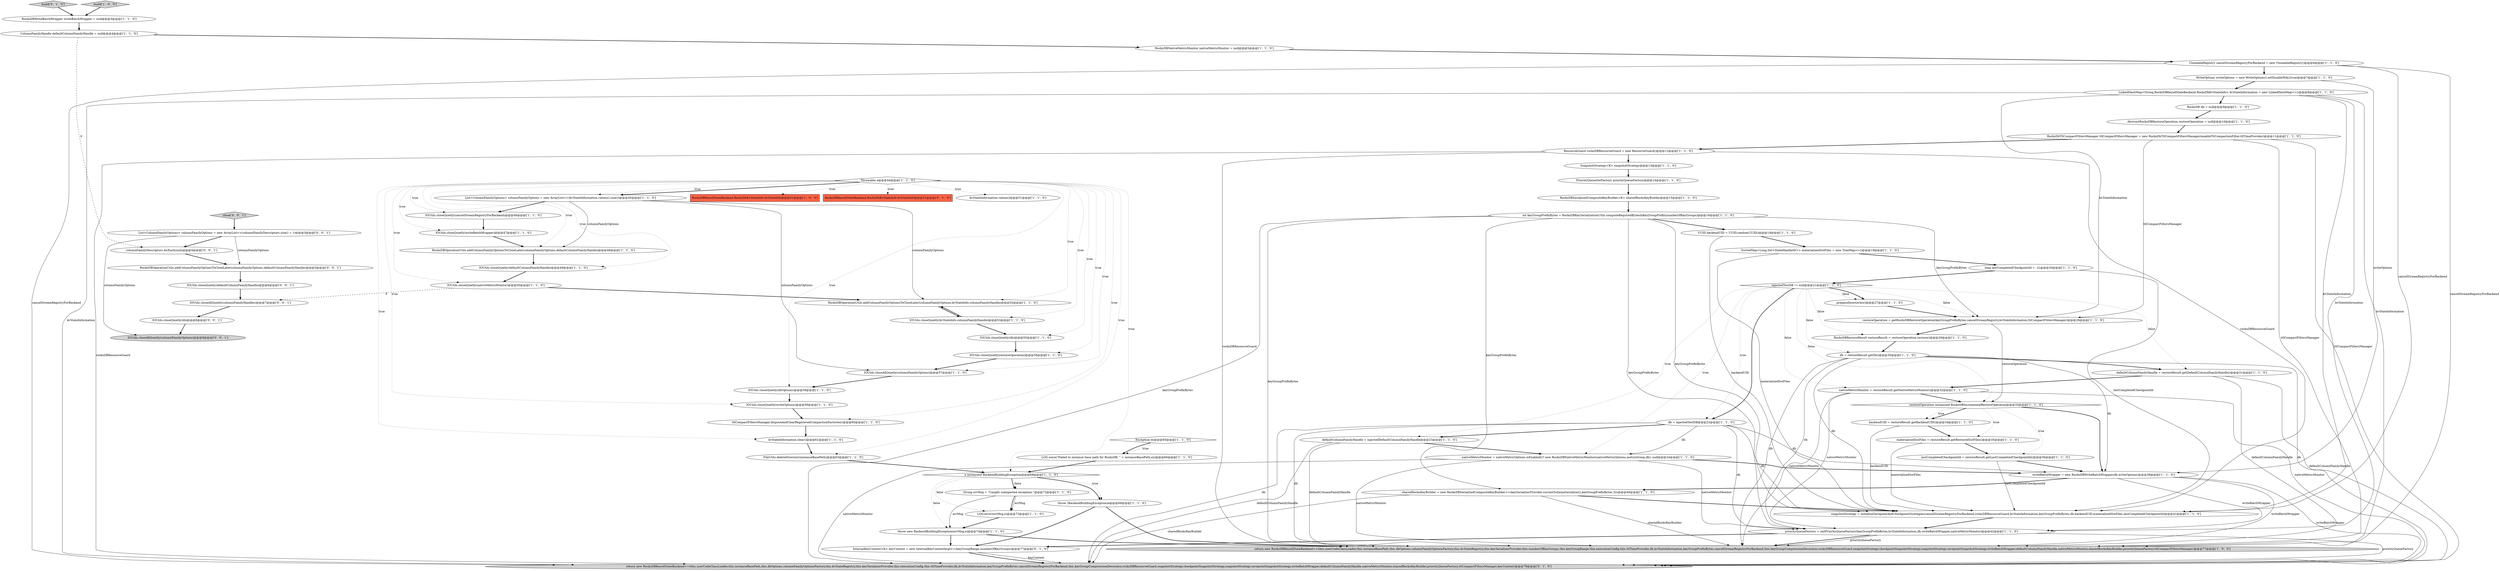 digraph {
73 [style = filled, label = "List<ColumnFamilyOptions> columnFamilyOptions = new ArrayList<>(columnFamilyDescriptors.size() + 1)@@@3@@@['0', '0', '1']", fillcolor = white, shape = ellipse image = "AAA0AAABBB3BBB"];
28 [style = filled, label = "restoreOperation = getRocksDBRestoreOperation(keyGroupPrefixBytes,cancelStreamRegistry,kvStateInformation,ttlCompactFiltersManager)@@@28@@@['1', '1', '0']", fillcolor = white, shape = ellipse image = "AAA0AAABBB1BBB"];
24 [style = filled, label = "ColumnFamilyHandle defaultColumnFamilyHandle = null@@@4@@@['1', '1', '0']", fillcolor = white, shape = ellipse image = "AAA0AAABBB1BBB"];
47 [style = filled, label = "IOUtils.closeQuietly(nativeMetricMonitor)@@@50@@@['1', '1', '0']", fillcolor = white, shape = ellipse image = "AAA0AAABBB1BBB"];
66 [style = filled, label = "build['0', '1', '0']", fillcolor = lightgray, shape = diamond image = "AAA0AAABBB2BBB"];
57 [style = filled, label = "UUID backendUID = UUID.randomUUID()@@@18@@@['1', '1', '0']", fillcolor = white, shape = ellipse image = "AAA0AAABBB1BBB"];
21 [style = filled, label = "int keyGroupPrefixBytes = RocksDBKeySerializationUtils.computeRequiredBytesInKeyGroupPrefix(numberOfKeyGroups)@@@16@@@['1', '1', '0']", fillcolor = white, shape = ellipse image = "AAA0AAABBB1BBB"];
53 [style = filled, label = "long lastCompletedCheckpointId = -1L@@@20@@@['1', '1', '0']", fillcolor = white, shape = ellipse image = "AAA0AAABBB1BBB"];
56 [style = filled, label = "RocksDbTtlCompactFiltersManager ttlCompactFiltersManager = new RocksDbTtlCompactFiltersManager(enableTtlCompactionFilter,ttlTimeProvider)@@@11@@@['1', '1', '0']", fillcolor = white, shape = ellipse image = "AAA0AAABBB1BBB"];
26 [style = filled, label = "priorityQueueFactory = initPriorityQueueFactory(keyGroupPrefixBytes,kvStateInformation,db,writeBatchWrapper,nativeMetricMonitor)@@@42@@@['1', '1', '0']", fillcolor = white, shape = ellipse image = "AAA0AAABBB1BBB"];
10 [style = filled, label = "db = injectedTestDB@@@22@@@['1', '1', '0']", fillcolor = white, shape = ellipse image = "AAA0AAABBB1BBB"];
7 [style = filled, label = "throw (BackendBuildingException)e@@@69@@@['1', '1', '0']", fillcolor = white, shape = ellipse image = "AAA0AAABBB1BBB"];
63 [style = filled, label = "return new RocksDBKeyedStateBackend<>(this.userCodeClassLoader,this.instanceBasePath,this.dbOptions,columnFamilyOptionsFactory,this.kvStateRegistry,this.keySerializerProvider,this.executionConfig,this.ttlTimeProvider,db,kvStateInformation,keyGroupPrefixBytes,cancelStreamRegistryForBackend,this.keyGroupCompressionDecorator,rocksDBResourceGuard,snapshotStrategy.checkpointSnapshotStrategy,snapshotStrategy.savepointSnapshotStrategy,writeBatchWrapper,defaultColumnFamilyHandle,nativeMetricMonitor,sharedRocksKeyBuilder,priorityQueueFactory,ttlCompactFiltersManager,keyContext)@@@78@@@['0', '1', '0']", fillcolor = lightgray, shape = ellipse image = "AAA1AAABBB2BBB"];
27 [style = filled, label = "return new RocksDBKeyedStateBackend<>(this.userCodeClassLoader,this.instanceBasePath,this.dbOptions,columnFamilyOptionsFactory,this.kvStateRegistry,this.keySerializerProvider,this.numberOfKeyGroups,this.keyGroupRange,this.executionConfig,this.ttlTimeProvider,db,kvStateInformation,keyGroupPrefixBytes,cancelStreamRegistryForBackend,this.keyGroupCompressionDecorator,rocksDBResourceGuard,snapshotStrategy.checkpointSnapshotStrategy,snapshotStrategy.savepointSnapshotStrategy,writeBatchWrapper,defaultColumnFamilyHandle,nativeMetricMonitor,sharedRocksKeyBuilder,priorityQueueFactory,ttlCompactFiltersManager)@@@77@@@['1', '0', '0']", fillcolor = lightgray, shape = ellipse image = "AAA0AAABBB1BBB"];
13 [style = filled, label = "SnapshotStrategy<K> snapshotStrategy@@@13@@@['1', '1', '0']", fillcolor = white, shape = ellipse image = "AAA0AAABBB1BBB"];
54 [style = filled, label = "IOUtils.closeQuietly(cancelStreamRegistryForBackend)@@@46@@@['1', '1', '0']", fillcolor = white, shape = ellipse image = "AAA0AAABBB1BBB"];
60 [style = filled, label = "RocksDBOperationUtils.addColumnFamilyOptionsToCloseLater(columnFamilyOptions,defaultColumnFamilyHandle)@@@48@@@['1', '1', '0']", fillcolor = white, shape = ellipse image = "AAA0AAABBB1BBB"];
22 [style = filled, label = "kvStateInformation.clear()@@@61@@@['1', '1', '0']", fillcolor = white, shape = ellipse image = "AAA0AAABBB1BBB"];
50 [style = filled, label = "defaultColumnFamilyHandle = restoreResult.getDefaultColumnFamilyHandle()@@@31@@@['1', '1', '0']", fillcolor = white, shape = ellipse image = "AAA0AAABBB1BBB"];
1 [style = filled, label = "IOUtils.closeQuietly(db)@@@55@@@['1', '1', '0']", fillcolor = white, shape = ellipse image = "AAA0AAABBB1BBB"];
8 [style = filled, label = "nativeMetricMonitor = nativeMetricOptions.isEnabled()? new RocksDBNativeMetricMonitor(nativeMetricOptions,metricGroup,db): null@@@24@@@['1', '1', '0']", fillcolor = white, shape = ellipse image = "AAA0AAABBB1BBB"];
16 [style = filled, label = "ttlCompactFiltersManager.disposeAndClearRegisteredCompactionFactories()@@@60@@@['1', '1', '0']", fillcolor = white, shape = ellipse image = "AAA0AAABBB1BBB"];
9 [style = filled, label = "nativeMetricMonitor = restoreResult.getNativeMetricMonitor()@@@32@@@['1', '1', '0']", fillcolor = white, shape = ellipse image = "AAA0AAABBB1BBB"];
32 [style = filled, label = "IOUtils.closeAllQuietly(columnFamilyOptions)@@@57@@@['1', '1', '0']", fillcolor = white, shape = ellipse image = "AAA0AAABBB1BBB"];
37 [style = filled, label = "writeBatchWrapper = new RocksDBWriteBatchWrapper(db,writeOptions)@@@39@@@['1', '1', '0']", fillcolor = white, shape = ellipse image = "AAA0AAABBB1BBB"];
43 [style = filled, label = "e instanceof BackendBuildingException@@@68@@@['1', '1', '0']", fillcolor = white, shape = diamond image = "AAA0AAABBB1BBB"];
44 [style = filled, label = "SortedMap<Long,Set<StateHandleID>> materializedSstFiles = new TreeMap<>()@@@19@@@['1', '1', '0']", fillcolor = white, shape = ellipse image = "AAA0AAABBB1BBB"];
59 [style = filled, label = "FileUtils.deleteDirectory(instanceBasePath)@@@63@@@['1', '1', '0']", fillcolor = white, shape = ellipse image = "AAA0AAABBB1BBB"];
69 [style = filled, label = "close['0', '0', '1']", fillcolor = lightgray, shape = diamond image = "AAA0AAABBB3BBB"];
3 [style = filled, label = "restoreOperation instanceof RocksDBIncrementalRestoreOperation@@@33@@@['1', '1', '0']", fillcolor = white, shape = diamond image = "AAA0AAABBB1BBB"];
67 [style = filled, label = "IOUtils.closeQuietly(defaultColumnFamilyHandle)@@@6@@@['0', '0', '1']", fillcolor = white, shape = ellipse image = "AAA0AAABBB3BBB"];
72 [style = filled, label = "IOUtils.closeAllQuietly(columnFamilyHandles)@@@7@@@['0', '0', '1']", fillcolor = white, shape = ellipse image = "AAA0AAABBB3BBB"];
62 [style = filled, label = "AbstractRocksDBRestoreOperation restoreOperation = null@@@10@@@['1', '1', '0']", fillcolor = white, shape = ellipse image = "AAA0AAABBB1BBB"];
18 [style = filled, label = "RocksDBKeyedStateBackend.RocksDbKvStateInfo kvStateInfo@@@51@@@['1', '0', '0']", fillcolor = tomato, shape = box image = "AAA0AAABBB1BBB"];
55 [style = filled, label = "snapshotStrategy = initializeSavepointAndCheckpointStrategies(cancelStreamRegistryForBackend,rocksDBResourceGuard,kvStateInformation,keyGroupPrefixBytes,db,backendUID,materializedSstFiles,lastCompletedCheckpointId)@@@41@@@['1', '1', '0']", fillcolor = white, shape = ellipse image = "AAA0AAABBB1BBB"];
15 [style = filled, label = "ResourceGuard rocksDBResourceGuard = new ResourceGuard()@@@12@@@['1', '1', '0']", fillcolor = white, shape = ellipse image = "AAA0AAABBB1BBB"];
0 [style = filled, label = "materializedSstFiles = restoreResult.getRestoredSstFiles()@@@35@@@['1', '1', '0']", fillcolor = white, shape = ellipse image = "AAA0AAABBB1BBB"];
17 [style = filled, label = "LOG.warn(\"Failed to instance base path for RocksDB: \" + instanceBasePath,ex)@@@66@@@['1', '1', '0']", fillcolor = white, shape = ellipse image = "AAA0AAABBB1BBB"];
38 [style = filled, label = "IOUtils.closeQuietly(defaultColumnFamilyHandle)@@@49@@@['1', '1', '0']", fillcolor = white, shape = ellipse image = "AAA0AAABBB1BBB"];
23 [style = filled, label = "String errMsg = \"Caught unexpected exception.\"@@@72@@@['1', '1', '0']", fillcolor = white, shape = ellipse image = "AAA0AAABBB1BBB"];
6 [style = filled, label = "backendUID = restoreResult.getBackendUID()@@@34@@@['1', '1', '0']", fillcolor = white, shape = ellipse image = "AAA0AAABBB1BBB"];
31 [style = filled, label = "LinkedHashMap<String,RocksDBKeyedStateBackend.RocksDbKvStateInfo> kvStateInformation = new LinkedHashMap<>()@@@8@@@['1', '1', '0']", fillcolor = white, shape = ellipse image = "AAA0AAABBB1BBB"];
71 [style = filled, label = "RocksDBOperationUtils.addColumnFamilyOptionsToCloseLater(columnFamilyOptions,defaultColumnFamilyHandle)@@@5@@@['0', '0', '1']", fillcolor = white, shape = ellipse image = "AAA0AAABBB3BBB"];
5 [style = filled, label = "injectedTestDB != null@@@21@@@['1', '1', '0']", fillcolor = white, shape = diamond image = "AAA0AAABBB1BBB"];
35 [style = filled, label = "IOUtils.closeQuietly(writeBatchWrapper)@@@47@@@['1', '1', '0']", fillcolor = white, shape = ellipse image = "AAA0AAABBB1BBB"];
25 [style = filled, label = "PriorityQueueSetFactory priorityQueueFactory@@@14@@@['1', '1', '0']", fillcolor = white, shape = ellipse image = "AAA0AAABBB1BBB"];
64 [style = filled, label = "RocksDBKeyedStateBackend.RocksDbKvStateInfo kvStateInfo@@@51@@@['0', '1', '0']", fillcolor = tomato, shape = box image = "AAA0AAABBB2BBB"];
49 [style = filled, label = "Throwable e@@@44@@@['1', '1', '0']", fillcolor = white, shape = diamond image = "AAA0AAABBB1BBB"];
42 [style = filled, label = "RocksDBRestoreResult restoreResult = restoreOperation.restore()@@@29@@@['1', '1', '0']", fillcolor = white, shape = ellipse image = "AAA0AAABBB1BBB"];
2 [style = filled, label = "RocksDBWriteBatchWrapper writeBatchWrapper = null@@@3@@@['1', '1', '0']", fillcolor = white, shape = ellipse image = "AAA0AAABBB1BBB"];
30 [style = filled, label = "db = restoreResult.getDb()@@@30@@@['1', '1', '0']", fillcolor = white, shape = ellipse image = "AAA0AAABBB1BBB"];
68 [style = filled, label = "IOUtils.closeQuietly(db)@@@8@@@['0', '0', '1']", fillcolor = white, shape = ellipse image = "AAA0AAABBB3BBB"];
45 [style = filled, label = "prepareDirectories()@@@27@@@['1', '1', '0']", fillcolor = white, shape = ellipse image = "AAA0AAABBB1BBB"];
19 [style = filled, label = "Exception ex@@@65@@@['1', '1', '0']", fillcolor = white, shape = diamond image = "AAA0AAABBB1BBB"];
70 [style = filled, label = "columnFamilyDescriptors.forEach(null)@@@4@@@['0', '0', '1']", fillcolor = white, shape = ellipse image = "AAA0AAABBB3BBB"];
12 [style = filled, label = "CloseableRegistry cancelStreamRegistryForBackend = new CloseableRegistry()@@@6@@@['1', '1', '0']", fillcolor = white, shape = ellipse image = "AAA0AAABBB1BBB"];
52 [style = filled, label = "IOUtils.closeQuietly(writeOptions)@@@59@@@['1', '1', '0']", fillcolor = white, shape = ellipse image = "AAA0AAABBB1BBB"];
11 [style = filled, label = "RocksDBNativeMetricMonitor nativeMetricMonitor = null@@@5@@@['1', '1', '0']", fillcolor = white, shape = ellipse image = "AAA0AAABBB1BBB"];
51 [style = filled, label = "List<ColumnFamilyOptions> columnFamilyOptions = new ArrayList<>(kvStateInformation.values().size())@@@45@@@['1', '1', '0']", fillcolor = white, shape = ellipse image = "AAA0AAABBB1BBB"];
34 [style = filled, label = "throw new BackendBuildingException(errMsg,e)@@@74@@@['1', '1', '0']", fillcolor = white, shape = ellipse image = "AAA0AAABBB1BBB"];
46 [style = filled, label = "IOUtils.closeQuietly(kvStateInfo.columnFamilyHandle)@@@53@@@['1', '1', '0']", fillcolor = white, shape = ellipse image = "AAA0AAABBB1BBB"];
20 [style = filled, label = "kvStateInformation.values()@@@51@@@['1', '1', '0']", fillcolor = white, shape = ellipse image = "AAA0AAABBB1BBB"];
29 [style = filled, label = "sharedRocksKeyBuilder = new RocksDBSerializedCompositeKeyBuilder<>(keySerializerProvider.currentSchemaSerializer(),keyGroupPrefixBytes,32)@@@40@@@['1', '1', '0']", fillcolor = white, shape = ellipse image = "AAA0AAABBB1BBB"];
33 [style = filled, label = "RocksDBSerializedCompositeKeyBuilder<K> sharedRocksKeyBuilder@@@15@@@['1', '1', '0']", fillcolor = white, shape = ellipse image = "AAA0AAABBB1BBB"];
48 [style = filled, label = "defaultColumnFamilyHandle = injectedDefaultColumnFamilyHandle@@@23@@@['1', '1', '0']", fillcolor = white, shape = ellipse image = "AAA0AAABBB1BBB"];
58 [style = filled, label = "IOUtils.closeQuietly(dbOptions)@@@58@@@['1', '1', '0']", fillcolor = white, shape = ellipse image = "AAA0AAABBB1BBB"];
36 [style = filled, label = "RocksDBOperationUtils.addColumnFamilyOptionsToCloseLater(columnFamilyOptions,kvStateInfo.columnFamilyHandle)@@@52@@@['1', '1', '0']", fillcolor = white, shape = ellipse image = "AAA0AAABBB1BBB"];
14 [style = filled, label = "RocksDB db = null@@@9@@@['1', '1', '0']", fillcolor = white, shape = ellipse image = "AAA0AAABBB1BBB"];
4 [style = filled, label = "lastCompletedCheckpointId = restoreResult.getLastCompletedCheckpointId()@@@36@@@['1', '1', '0']", fillcolor = white, shape = ellipse image = "AAA0AAABBB1BBB"];
39 [style = filled, label = "LOG.error(errMsg,e)@@@73@@@['1', '1', '0']", fillcolor = white, shape = ellipse image = "AAA0AAABBB1BBB"];
40 [style = filled, label = "WriteOptions writeOptions = new WriteOptions().setDisableWAL(true)@@@7@@@['1', '1', '0']", fillcolor = white, shape = ellipse image = "AAA0AAABBB1BBB"];
61 [style = filled, label = "IOUtils.closeQuietly(restoreOperation)@@@56@@@['1', '1', '0']", fillcolor = white, shape = ellipse image = "AAA0AAABBB1BBB"];
65 [style = filled, label = "InternalKeyContext<K> keyContext = new InternalKeyContextImpl<>(keyGroupRange,numberOfKeyGroups)@@@77@@@['0', '1', '0']", fillcolor = white, shape = ellipse image = "AAA0AAABBB2BBB"];
41 [style = filled, label = "build['1', '0', '0']", fillcolor = lightgray, shape = diamond image = "AAA0AAABBB1BBB"];
74 [style = filled, label = "IOUtils.closeAllQuietly(columnFamilyOptions)@@@9@@@['0', '0', '1']", fillcolor = lightgray, shape = ellipse image = "AAA0AAABBB3BBB"];
43->23 [style = dotted, label="false"];
5->8 [style = dotted, label="true"];
15->63 [style = solid, label="rocksDBResourceGuard"];
21->63 [style = solid, label="keyGroupPrefixBytes"];
38->47 [style = bold, label=""];
0->4 [style = bold, label=""];
11->12 [style = bold, label=""];
5->3 [style = dotted, label="false"];
49->46 [style = dotted, label="true"];
40->37 [style = solid, label="writeOptions"];
51->60 [style = solid, label="columnFamilyOptions"];
50->9 [style = bold, label=""];
71->67 [style = bold, label=""];
48->8 [style = bold, label=""];
8->27 [style = solid, label="nativeMetricMonitor"];
56->15 [style = bold, label=""];
13->25 [style = bold, label=""];
53->5 [style = bold, label=""];
70->71 [style = bold, label=""];
51->54 [style = bold, label=""];
49->58 [style = dotted, label="true"];
49->22 [style = dotted, label="true"];
50->27 [style = solid, label="defaultColumnFamilyHandle"];
15->55 [style = solid, label="rocksDBResourceGuard"];
23->39 [style = solid, label="errMsg"];
37->63 [style = solid, label="writeBatchWrapper"];
1->61 [style = bold, label=""];
3->6 [style = bold, label=""];
33->21 [style = bold, label=""];
21->28 [style = solid, label="keyGroupPrefixBytes"];
5->50 [style = dotted, label="false"];
5->9 [style = dotted, label="false"];
56->27 [style = solid, label="ttlCompactFiltersManager"];
49->35 [style = dotted, label="true"];
31->55 [style = solid, label="kvStateInformation"];
57->55 [style = solid, label="backendUID"];
51->36 [style = solid, label="columnFamilyOptions"];
36->46 [style = bold, label=""];
66->2 [style = bold, label=""];
49->20 [style = dotted, label="true"];
3->6 [style = dotted, label="true"];
3->37 [style = bold, label=""];
15->13 [style = bold, label=""];
65->63 [style = solid, label="keyContext"];
10->8 [style = solid, label="db"];
53->55 [style = solid, label="lastCompletedCheckpointId"];
10->27 [style = solid, label="db"];
43->7 [style = bold, label=""];
12->27 [style = solid, label="cancelStreamRegistryForBackend"];
0->55 [style = solid, label="materializedSstFiles"];
9->26 [style = solid, label="nativeMetricMonitor"];
5->48 [style = dotted, label="true"];
49->52 [style = dotted, label="true"];
49->43 [style = dotted, label="true"];
30->63 [style = solid, label="db"];
57->44 [style = bold, label=""];
5->10 [style = dotted, label="true"];
23->34 [style = solid, label="errMsg"];
15->27 [style = solid, label="rocksDBResourceGuard"];
28->3 [style = solid, label="restoreOperation"];
26->63 [style = solid, label="priorityQueueFactory"];
43->39 [style = dotted, label="false"];
47->36 [style = bold, label=""];
62->56 [style = bold, label=""];
48->27 [style = solid, label="defaultColumnFamilyHandle"];
73->74 [style = solid, label="columnFamilyOptions"];
8->37 [style = bold, label=""];
24->11 [style = bold, label=""];
29->27 [style = solid, label="sharedRocksKeyBuilder"];
25->33 [style = bold, label=""];
47->72 [style = dashed, label="0"];
59->43 [style = bold, label=""];
55->26 [style = bold, label=""];
31->63 [style = solid, label="kvStateInformation"];
52->16 [style = bold, label=""];
45->28 [style = bold, label=""];
49->59 [style = dotted, label="true"];
10->48 [style = bold, label=""];
48->63 [style = solid, label="defaultColumnFamilyHandle"];
49->16 [style = dotted, label="true"];
31->26 [style = solid, label="kvStateInformation"];
43->7 [style = dotted, label="true"];
73->71 [style = solid, label="columnFamilyOptions"];
2->24 [style = bold, label=""];
43->34 [style = dotted, label="false"];
46->1 [style = bold, label=""];
19->17 [style = dotted, label="true"];
49->32 [style = dotted, label="true"];
73->70 [style = bold, label=""];
31->14 [style = bold, label=""];
30->50 [style = bold, label=""];
4->55 [style = solid, label="lastCompletedCheckpointId"];
26->65 [style = bold, label=""];
61->32 [style = bold, label=""];
49->36 [style = dotted, label="true"];
7->27 [style = bold, label=""];
68->74 [style = bold, label=""];
43->23 [style = bold, label=""];
29->55 [style = bold, label=""];
65->63 [style = bold, label=""];
21->57 [style = bold, label=""];
21->55 [style = solid, label="keyGroupPrefixBytes"];
8->26 [style = solid, label="nativeMetricMonitor"];
8->63 [style = solid, label="nativeMetricMonitor"];
37->27 [style = solid, label="writeBatchWrapper"];
30->27 [style = solid, label="db"];
5->28 [style = dotted, label="false"];
44->55 [style = solid, label="materializedSstFiles"];
41->2 [style = bold, label=""];
6->55 [style = solid, label="backendUID"];
6->0 [style = bold, label=""];
67->72 [style = bold, label=""];
69->73 [style = bold, label=""];
16->22 [style = bold, label=""];
40->31 [style = bold, label=""];
7->65 [style = bold, label=""];
21->29 [style = solid, label="keyGroupPrefixBytes"];
10->63 [style = solid, label="db"];
49->64 [style = dotted, label="true"];
37->29 [style = bold, label=""];
22->59 [style = bold, label=""];
5->45 [style = bold, label=""];
49->18 [style = dotted, label="true"];
3->4 [style = dotted, label="true"];
32->58 [style = bold, label=""];
34->65 [style = bold, label=""];
21->26 [style = solid, label="keyGroupPrefixBytes"];
19->17 [style = bold, label=""];
56->28 [style = solid, label="ttlCompactFiltersManager"];
28->42 [style = bold, label=""];
21->27 [style = solid, label="keyGroupPrefixBytes"];
30->37 [style = solid, label="db"];
44->53 [style = bold, label=""];
49->1 [style = dotted, label="true"];
12->55 [style = solid, label="cancelStreamRegistryForBackend"];
31->28 [style = solid, label="kvStateInformation"];
30->55 [style = solid, label="db"];
46->36 [style = bold, label=""];
10->26 [style = solid, label="db"];
30->26 [style = solid, label="db"];
49->51 [style = dotted, label="true"];
72->68 [style = bold, label=""];
60->38 [style = bold, label=""];
9->63 [style = solid, label="nativeMetricMonitor"];
31->27 [style = solid, label="kvStateInformation"];
49->38 [style = dotted, label="true"];
50->63 [style = solid, label="defaultColumnFamilyHandle"];
39->34 [style = bold, label=""];
49->51 [style = bold, label=""];
17->43 [style = bold, label=""];
49->61 [style = dotted, label="true"];
10->37 [style = solid, label="db"];
9->3 [style = bold, label=""];
29->63 [style = solid, label="sharedRocksKeyBuilder"];
23->39 [style = bold, label=""];
37->26 [style = solid, label="writeBatchWrapper"];
49->54 [style = dotted, label="true"];
56->63 [style = solid, label="ttlCompactFiltersManager"];
5->10 [style = bold, label=""];
4->37 [style = bold, label=""];
26->27 [style = bold, label=""];
54->35 [style = bold, label=""];
5->42 [style = dotted, label="false"];
3->0 [style = dotted, label="true"];
58->52 [style = bold, label=""];
12->63 [style = solid, label="cancelStreamRegistryForBackend"];
35->60 [style = bold, label=""];
14->62 [style = bold, label=""];
49->47 [style = dotted, label="true"];
9->27 [style = solid, label="nativeMetricMonitor"];
5->30 [style = dotted, label="false"];
51->32 [style = solid, label="columnFamilyOptions"];
24->70 [style = dashed, label="0"];
5->45 [style = dotted, label="false"];
49->60 [style = dotted, label="true"];
12->40 [style = bold, label=""];
10->55 [style = solid, label="db"];
42->30 [style = bold, label=""];
26->27 [style = solid, label="priorityQueueFactory"];
34->27 [style = bold, label=""];
}
